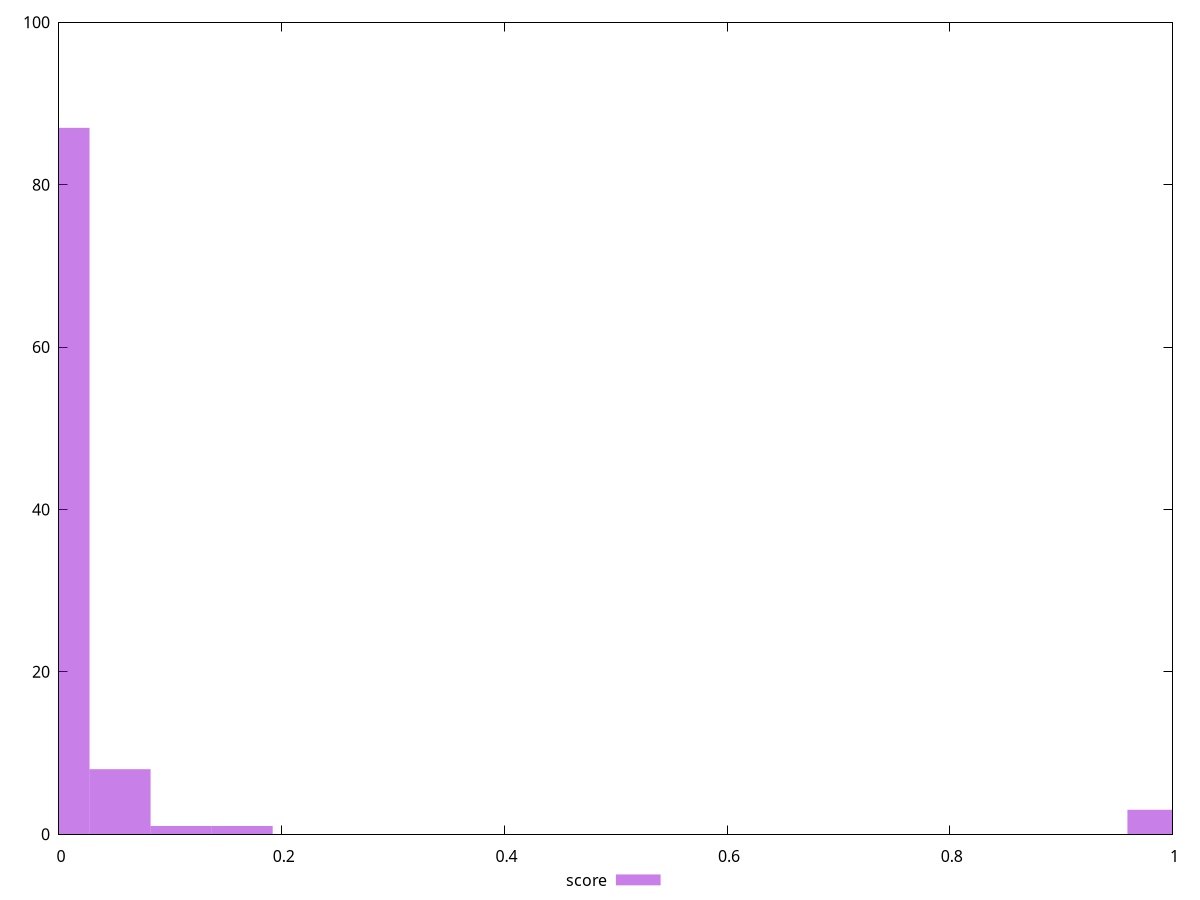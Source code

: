 reset

$score <<EOF
0.05482986464372848 8
0.9869375635871126 3
0.10965972928745696 1
0 87
0.16448959393118545 1
EOF

set key outside below
set boxwidth 0.05482986464372848
set xrange [0:1]
set yrange [0:100]
set trange [0:100]
set style fill transparent solid 0.5 noborder
set terminal svg size 640, 490 enhanced background rgb 'white'
set output "report/report_00029_2021-02-24T13-36-40.390Z/estimated-input-latency/samples/music/score/histogram.svg"

plot $score title "score" with boxes

reset
